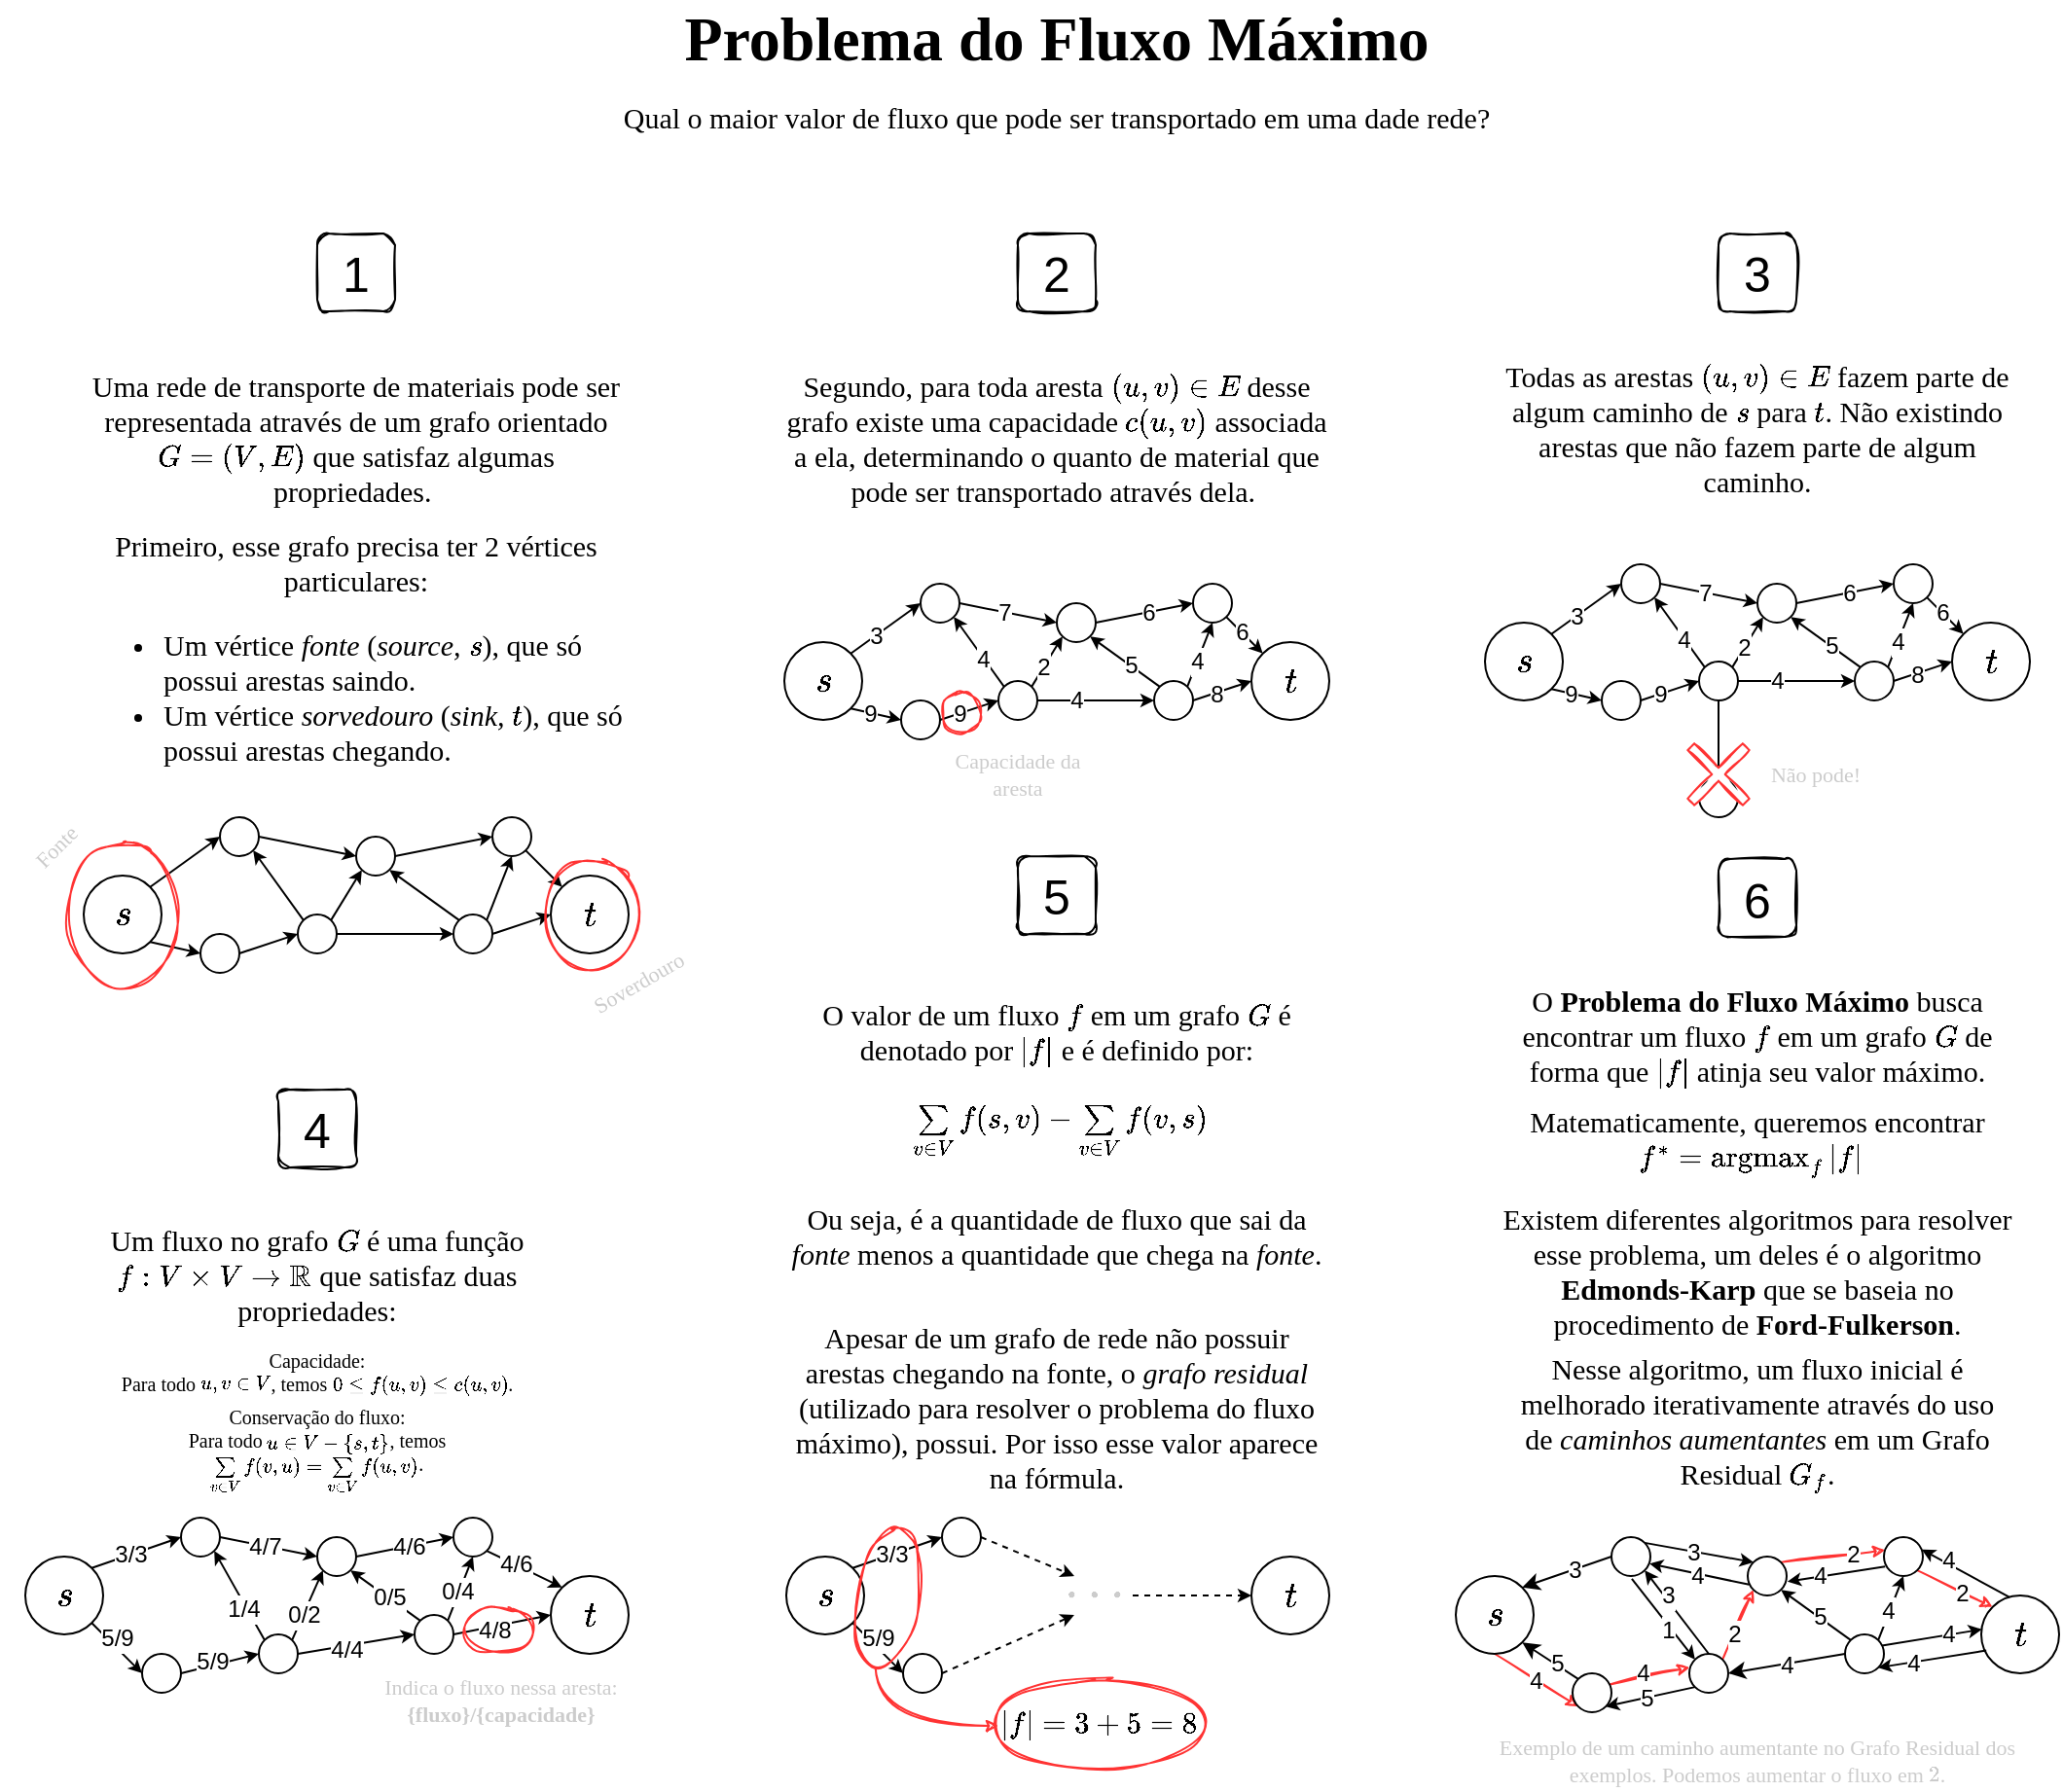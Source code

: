 <mxfile>
    <diagram id="4JdWSqs2mJfbd6jHVE0C" name="Page-1">
        <mxGraphModel dx="2911" dy="1824" grid="1" gridSize="10" guides="1" tooltips="1" connect="1" arrows="1" fold="1" page="0" pageScale="1" pageWidth="827" pageHeight="1169" math="1" shadow="0">
            <root>
                <mxCell id="0"/>
                <mxCell id="1" parent="0"/>
                <mxCell id="3" value="Problema do Fluxo Máximo" style="text;html=1;align=center;verticalAlign=middle;whiteSpace=wrap;rounded=0;fontFamily=Josefin Sans;fontSource=https%3A%2F%2Ffonts.googleapis.com%2Fcss%3Ffamily%3DJosefin%2BSans;fontSize=32;fontStyle=1;sketch=1;" parent="1" vertex="1">
                    <mxGeometry x="80" y="-360" width="440" height="40" as="geometry"/>
                </mxCell>
                <mxCell id="4" value="Qual o maior valor de fluxo que pode ser transportado em uma dade rede?" style="text;html=1;strokeColor=none;fillColor=none;align=center;verticalAlign=middle;whiteSpace=wrap;rounded=0;sketch=1;fontFamily=Josefin Sans;fontSource=https%3A%2F%2Ffonts.googleapis.com%2Fcss%3Ffamily%3DJosefin%2BSans;fontSize=15;" vertex="1" parent="1">
                    <mxGeometry y="-320" width="600" height="40" as="geometry"/>
                </mxCell>
                <mxCell id="41" value="1" style="whiteSpace=wrap;html=1;aspect=fixed;sketch=1;fontFamily=Helvetica;fontSize=25;rounded=1;" vertex="1" parent="1">
                    <mxGeometry x="-80" y="-240" width="40" height="40" as="geometry"/>
                </mxCell>
                <mxCell id="43" value="Uma rede de transporte de materiais pode ser representada através de um grafo orientado \(G = (V, E)\) que satisfaz algumas propriedades.&amp;nbsp;" style="text;html=1;strokeColor=none;fillColor=none;align=center;verticalAlign=middle;whiteSpace=wrap;rounded=0;sketch=1;fontFamily=Josefin Sans;fontSource=https%3A%2F%2Ffonts.googleapis.com%2Fcss%3Ffamily%3DJosefin%2BSans;fontSize=15;" vertex="1" parent="1">
                    <mxGeometry x="-200" y="-180" width="280" height="90" as="geometry"/>
                </mxCell>
                <mxCell id="50" value="Primeiro, esse grafo precisa ter 2 vértices particulares:&lt;br&gt;&lt;ul&gt;&lt;li style=&quot;text-align: left&quot;&gt;Um vértice &lt;i&gt;fonte&lt;/i&gt;&amp;nbsp;(&lt;i&gt;source, \(s\)&lt;/i&gt;), que só possui arestas saindo.&lt;/li&gt;&lt;li style=&quot;text-align: left&quot;&gt;Um vértice &lt;i&gt;sorvedouro&lt;/i&gt;&amp;nbsp;(&lt;i&gt;sink, \(t\)&lt;/i&gt;), que só possui arestas chegando.&lt;/li&gt;&lt;/ul&gt;" style="text;html=1;strokeColor=none;fillColor=none;align=center;verticalAlign=middle;whiteSpace=wrap;rounded=0;sketch=1;fontFamily=Josefin Sans;fontSource=https%3A%2F%2Ffonts.googleapis.com%2Fcss%3Ffamily%3DJosefin%2BSans;fontSize=15;" vertex="1" parent="1">
                    <mxGeometry x="-200" y="-80" width="280" height="120" as="geometry"/>
                </mxCell>
                <mxCell id="60" style="edgeStyle=none;html=1;exitX=1;exitY=0;exitDx=0;exitDy=0;entryX=0;entryY=0.5;entryDx=0;entryDy=0;fontFamily=Helvetica;fontSize=16;endArrow=classic;endFill=1;endSize=4;strokeWidth=1;" edge="1" parent="1" source="51" target="53">
                    <mxGeometry relative="1" as="geometry"/>
                </mxCell>
                <mxCell id="61" style="edgeStyle=none;html=1;exitX=1;exitY=1;exitDx=0;exitDy=0;entryX=0;entryY=0.5;entryDx=0;entryDy=0;fontFamily=Helvetica;fontSize=16;endArrow=classic;endFill=1;endSize=4;strokeWidth=1;" edge="1" parent="1" source="51" target="56">
                    <mxGeometry relative="1" as="geometry"/>
                </mxCell>
                <mxCell id="51" value="\(s\)" style="ellipse;whiteSpace=wrap;html=1;aspect=fixed;fontSize=16;fontFamily=Helvetica;" vertex="1" parent="1">
                    <mxGeometry x="-200" y="90" width="40" height="40" as="geometry"/>
                </mxCell>
                <mxCell id="52" value="\(t\)" style="ellipse;whiteSpace=wrap;html=1;aspect=fixed;fontSize=16;fontFamily=Helvetica;" vertex="1" parent="1">
                    <mxGeometry x="40" y="90" width="40" height="40" as="geometry"/>
                </mxCell>
                <mxCell id="73" style="edgeStyle=none;html=1;exitX=1;exitY=0.5;exitDx=0;exitDy=0;entryX=0;entryY=0.5;entryDx=0;entryDy=0;fontFamily=Helvetica;fontSize=16;endArrow=classic;endFill=1;endSize=4;strokeWidth=1;" edge="1" parent="1" source="53" target="55">
                    <mxGeometry relative="1" as="geometry"/>
                </mxCell>
                <mxCell id="53" value="" style="ellipse;whiteSpace=wrap;html=1;aspect=fixed;fontSize=16;fontFamily=Helvetica;" vertex="1" parent="1">
                    <mxGeometry x="-130" y="60" width="20" height="20" as="geometry"/>
                </mxCell>
                <mxCell id="64" style="edgeStyle=none;html=1;exitX=0;exitY=1;exitDx=0;exitDy=0;entryX=1;entryY=1;entryDx=0;entryDy=0;fontFamily=Helvetica;fontSize=16;endArrow=classic;endFill=1;endSize=4;strokeWidth=1;" edge="1" parent="1" source="54" target="53">
                    <mxGeometry relative="1" as="geometry"/>
                </mxCell>
                <mxCell id="65" style="edgeStyle=none;html=1;exitX=0;exitY=0;exitDx=0;exitDy=0;entryX=0;entryY=1;entryDx=0;entryDy=0;fontFamily=Helvetica;fontSize=16;endArrow=classic;endFill=1;endSize=4;strokeWidth=1;" edge="1" parent="1" source="54" target="55">
                    <mxGeometry relative="1" as="geometry"/>
                </mxCell>
                <mxCell id="67" style="edgeStyle=none;html=1;exitX=0.5;exitY=0;exitDx=0;exitDy=0;entryX=0;entryY=0.5;entryDx=0;entryDy=0;fontFamily=Helvetica;fontSize=16;endArrow=classic;endFill=1;endSize=4;strokeWidth=1;" edge="1" parent="1" source="54" target="57">
                    <mxGeometry relative="1" as="geometry"/>
                </mxCell>
                <mxCell id="54" value="" style="ellipse;whiteSpace=wrap;html=1;aspect=fixed;fontSize=16;fontFamily=Helvetica;direction=south;" vertex="1" parent="1">
                    <mxGeometry x="-90" y="110" width="20" height="20" as="geometry"/>
                </mxCell>
                <mxCell id="69" style="edgeStyle=none;html=1;exitX=1;exitY=0.5;exitDx=0;exitDy=0;entryX=0;entryY=0.5;entryDx=0;entryDy=0;fontFamily=Helvetica;fontSize=16;endArrow=classic;endFill=1;endSize=4;strokeWidth=1;" edge="1" parent="1" source="55" target="59">
                    <mxGeometry relative="1" as="geometry"/>
                </mxCell>
                <mxCell id="55" value="" style="ellipse;whiteSpace=wrap;html=1;aspect=fixed;fontSize=16;fontFamily=Helvetica;" vertex="1" parent="1">
                    <mxGeometry x="-60" y="70" width="20" height="20" as="geometry"/>
                </mxCell>
                <mxCell id="62" style="edgeStyle=none;html=1;exitX=1;exitY=0.5;exitDx=0;exitDy=0;entryX=0.5;entryY=1;entryDx=0;entryDy=0;fontFamily=Helvetica;fontSize=16;endArrow=classic;endFill=1;endSize=4;strokeWidth=1;" edge="1" parent="1" source="56" target="54">
                    <mxGeometry relative="1" as="geometry"/>
                </mxCell>
                <mxCell id="56" value="" style="ellipse;whiteSpace=wrap;html=1;aspect=fixed;fontSize=16;fontFamily=Helvetica;" vertex="1" parent="1">
                    <mxGeometry x="-140" y="120" width="20" height="20" as="geometry"/>
                </mxCell>
                <mxCell id="68" style="edgeStyle=none;html=1;exitX=0;exitY=0;exitDx=0;exitDy=0;entryX=1;entryY=1;entryDx=0;entryDy=0;fontFamily=Helvetica;fontSize=16;endArrow=classic;endFill=1;endSize=4;strokeWidth=1;" edge="1" parent="1" source="57" target="55">
                    <mxGeometry relative="1" as="geometry"/>
                </mxCell>
                <mxCell id="70" style="edgeStyle=none;html=1;exitX=1;exitY=0.5;exitDx=0;exitDy=0;entryX=0;entryY=0.5;entryDx=0;entryDy=0;fontFamily=Helvetica;fontSize=16;endArrow=classic;endFill=1;endSize=4;strokeWidth=1;" edge="1" parent="1" source="57" target="52">
                    <mxGeometry relative="1" as="geometry"/>
                </mxCell>
                <mxCell id="72" style="edgeStyle=none;html=1;exitX=1;exitY=0;exitDx=0;exitDy=0;entryX=0.5;entryY=1;entryDx=0;entryDy=0;fontFamily=Helvetica;fontSize=16;endArrow=classic;endFill=1;endSize=4;strokeWidth=1;" edge="1" parent="1" source="57" target="59">
                    <mxGeometry relative="1" as="geometry"/>
                </mxCell>
                <mxCell id="57" value="" style="ellipse;whiteSpace=wrap;html=1;aspect=fixed;fontSize=16;fontFamily=Helvetica;" vertex="1" parent="1">
                    <mxGeometry x="-10" y="110" width="20" height="20" as="geometry"/>
                </mxCell>
                <mxCell id="71" style="edgeStyle=none;html=1;exitX=1;exitY=1;exitDx=0;exitDy=0;entryX=0;entryY=0;entryDx=0;entryDy=0;fontFamily=Helvetica;fontSize=16;endArrow=classic;endFill=1;endSize=4;strokeWidth=1;" edge="1" parent="1" source="59" target="52">
                    <mxGeometry relative="1" as="geometry"/>
                </mxCell>
                <mxCell id="59" value="" style="ellipse;whiteSpace=wrap;html=1;aspect=fixed;fontSize=16;fontFamily=Helvetica;" vertex="1" parent="1">
                    <mxGeometry x="10" y="60" width="20" height="20" as="geometry"/>
                </mxCell>
                <mxCell id="74" value="2" style="whiteSpace=wrap;html=1;aspect=fixed;sketch=1;fontFamily=Helvetica;fontSize=25;rounded=1;" vertex="1" parent="1">
                    <mxGeometry x="280" y="-240" width="40" height="40" as="geometry"/>
                </mxCell>
                <mxCell id="75" value="Segundo, para toda aresta \((u,v) \in E\) desse grafo existe uma capacidade \(c(u, v)\) associada a ela, determinando o quanto de material que pode ser transportado através dela.&amp;nbsp;" style="text;html=1;strokeColor=none;fillColor=none;align=center;verticalAlign=middle;whiteSpace=wrap;rounded=0;sketch=1;fontFamily=Josefin Sans;fontSource=https%3A%2F%2Ffonts.googleapis.com%2Fcss%3Ffamily%3DJosefin%2BSans;fontSize=15;" vertex="1" parent="1">
                    <mxGeometry x="160" y="-180" width="280" height="90" as="geometry"/>
                </mxCell>
                <mxCell id="77" style="edgeStyle=none;html=1;exitX=1;exitY=0;exitDx=0;exitDy=0;entryX=0;entryY=0.5;entryDx=0;entryDy=0;fontFamily=Helvetica;fontSize=16;endArrow=classic;endFill=1;endSize=4;strokeWidth=1;" edge="1" parent="1" source="79" target="82">
                    <mxGeometry relative="1" as="geometry"/>
                </mxCell>
                <mxCell id="97" value="3" style="edgeLabel;html=1;align=center;verticalAlign=middle;resizable=0;points=[];fontSize=12;fontFamily=Helvetica;" vertex="1" connectable="0" parent="77">
                    <mxGeometry x="-0.444" y="-1" relative="1" as="geometry">
                        <mxPoint x="2" y="-3" as="offset"/>
                    </mxGeometry>
                </mxCell>
                <mxCell id="78" style="edgeStyle=none;html=1;exitX=1;exitY=1;exitDx=0;exitDy=0;entryX=0;entryY=0.5;entryDx=0;entryDy=0;fontFamily=Helvetica;fontSize=16;endArrow=classic;endFill=1;endSize=4;strokeWidth=1;" edge="1" parent="1" source="79" target="90">
                    <mxGeometry relative="1" as="geometry"/>
                </mxCell>
                <mxCell id="98" value="9" style="edgeLabel;html=1;align=center;verticalAlign=middle;resizable=0;points=[];fontSize=12;fontFamily=Helvetica;" vertex="1" connectable="0" parent="78">
                    <mxGeometry x="-0.601" relative="1" as="geometry">
                        <mxPoint x="4" y="1" as="offset"/>
                    </mxGeometry>
                </mxCell>
                <mxCell id="79" value="\(s\)" style="ellipse;whiteSpace=wrap;html=1;aspect=fixed;fontSize=16;fontFamily=Helvetica;" vertex="1" parent="1">
                    <mxGeometry x="160" y="-30" width="40" height="40" as="geometry"/>
                </mxCell>
                <mxCell id="80" value="\(t\)" style="ellipse;whiteSpace=wrap;html=1;aspect=fixed;fontSize=16;fontFamily=Helvetica;" vertex="1" parent="1">
                    <mxGeometry x="400" y="-30" width="40" height="40" as="geometry"/>
                </mxCell>
                <mxCell id="81" style="edgeStyle=none;html=1;exitX=1;exitY=0.5;exitDx=0;exitDy=0;entryX=0;entryY=0.5;entryDx=0;entryDy=0;fontFamily=Helvetica;fontSize=16;endArrow=classic;endFill=1;endSize=4;strokeWidth=1;" edge="1" parent="1" source="82" target="88">
                    <mxGeometry relative="1" as="geometry"/>
                </mxCell>
                <mxCell id="105" value="7" style="edgeLabel;html=1;align=center;verticalAlign=middle;resizable=0;points=[];fontSize=12;fontFamily=Helvetica;" vertex="1" connectable="0" parent="81">
                    <mxGeometry x="-0.369" y="-1" relative="1" as="geometry">
                        <mxPoint x="7" y="1" as="offset"/>
                    </mxGeometry>
                </mxCell>
                <mxCell id="82" value="" style="ellipse;whiteSpace=wrap;html=1;aspect=fixed;fontSize=16;fontFamily=Helvetica;" vertex="1" parent="1">
                    <mxGeometry x="230" y="-60" width="20" height="20" as="geometry"/>
                </mxCell>
                <mxCell id="83" style="edgeStyle=none;html=1;exitX=0;exitY=1;exitDx=0;exitDy=0;entryX=1;entryY=1;entryDx=0;entryDy=0;fontFamily=Helvetica;fontSize=16;endArrow=classic;endFill=1;endSize=4;strokeWidth=1;" edge="1" parent="1" source="86" target="82">
                    <mxGeometry relative="1" as="geometry"/>
                </mxCell>
                <mxCell id="102" value="4" style="edgeLabel;html=1;align=center;verticalAlign=middle;resizable=0;points=[];fontSize=12;fontFamily=Helvetica;" vertex="1" connectable="0" parent="83">
                    <mxGeometry x="-0.538" relative="1" as="geometry">
                        <mxPoint x="-5" y="-6" as="offset"/>
                    </mxGeometry>
                </mxCell>
                <mxCell id="84" style="edgeStyle=none;html=1;exitX=0;exitY=0;exitDx=0;exitDy=0;entryX=0;entryY=1;entryDx=0;entryDy=0;fontFamily=Helvetica;fontSize=16;endArrow=classic;endFill=1;endSize=4;strokeWidth=1;" edge="1" parent="1" source="86" target="88">
                    <mxGeometry relative="1" as="geometry"/>
                </mxCell>
                <mxCell id="104" value="2" style="edgeLabel;html=1;align=center;verticalAlign=middle;resizable=0;points=[];fontSize=12;fontFamily=Helvetica;" vertex="1" connectable="0" parent="84">
                    <mxGeometry x="-0.386" y="1" relative="1" as="geometry">
                        <mxPoint x="2" y="-2" as="offset"/>
                    </mxGeometry>
                </mxCell>
                <mxCell id="85" style="edgeStyle=none;html=1;exitX=0.5;exitY=0;exitDx=0;exitDy=0;entryX=0;entryY=0.5;entryDx=0;entryDy=0;fontFamily=Helvetica;fontSize=16;endArrow=classic;endFill=1;endSize=4;strokeWidth=1;" edge="1" parent="1" source="86" target="94">
                    <mxGeometry relative="1" as="geometry"/>
                </mxCell>
                <mxCell id="103" value="4" style="edgeLabel;html=1;align=center;verticalAlign=middle;resizable=0;points=[];fontSize=12;fontFamily=Helvetica;" vertex="1" connectable="0" parent="85">
                    <mxGeometry x="-0.595" relative="1" as="geometry">
                        <mxPoint x="8" as="offset"/>
                    </mxGeometry>
                </mxCell>
                <mxCell id="86" value="" style="ellipse;whiteSpace=wrap;html=1;aspect=fixed;fontSize=16;fontFamily=Helvetica;direction=south;" vertex="1" parent="1">
                    <mxGeometry x="270" y="-10" width="20" height="20" as="geometry"/>
                </mxCell>
                <mxCell id="87" style="edgeStyle=none;html=1;exitX=1;exitY=0.5;exitDx=0;exitDy=0;entryX=0;entryY=0.5;entryDx=0;entryDy=0;fontFamily=Helvetica;fontSize=16;endArrow=classic;endFill=1;endSize=4;strokeWidth=1;" edge="1" parent="1" source="88" target="96">
                    <mxGeometry relative="1" as="geometry"/>
                </mxCell>
                <mxCell id="108" value="6" style="edgeLabel;html=1;align=center;verticalAlign=middle;resizable=0;points=[];fontSize=12;fontFamily=Helvetica;" vertex="1" connectable="0" parent="87">
                    <mxGeometry x="0.323" y="-1" relative="1" as="geometry">
                        <mxPoint x="-6" as="offset"/>
                    </mxGeometry>
                </mxCell>
                <mxCell id="88" value="" style="ellipse;whiteSpace=wrap;html=1;aspect=fixed;fontSize=16;fontFamily=Helvetica;" vertex="1" parent="1">
                    <mxGeometry x="300" y="-50" width="20" height="20" as="geometry"/>
                </mxCell>
                <mxCell id="89" style="edgeStyle=none;html=1;exitX=1;exitY=0.5;exitDx=0;exitDy=0;entryX=0.5;entryY=1;entryDx=0;entryDy=0;fontFamily=Helvetica;fontSize=16;endArrow=classic;endFill=1;endSize=4;strokeWidth=1;" edge="1" parent="1" source="90" target="86">
                    <mxGeometry relative="1" as="geometry"/>
                </mxCell>
                <mxCell id="101" value="9" style="edgeLabel;html=1;align=center;verticalAlign=middle;resizable=0;points=[];fontSize=12;fontFamily=Helvetica;" vertex="1" connectable="0" parent="89">
                    <mxGeometry x="-0.391" y="1" relative="1" as="geometry">
                        <mxPoint x="1" y="1" as="offset"/>
                    </mxGeometry>
                </mxCell>
                <mxCell id="90" value="" style="ellipse;whiteSpace=wrap;html=1;aspect=fixed;fontSize=16;fontFamily=Helvetica;" vertex="1" parent="1">
                    <mxGeometry x="220" width="20" height="20" as="geometry"/>
                </mxCell>
                <mxCell id="91" style="edgeStyle=none;html=1;exitX=0;exitY=0;exitDx=0;exitDy=0;entryX=1;entryY=1;entryDx=0;entryDy=0;fontFamily=Helvetica;fontSize=16;endArrow=classic;endFill=1;endSize=4;strokeWidth=1;" edge="1" parent="1" source="94" target="88">
                    <mxGeometry relative="1" as="geometry"/>
                </mxCell>
                <mxCell id="106" value="5" style="edgeLabel;html=1;align=center;verticalAlign=middle;resizable=0;points=[];fontSize=12;fontFamily=Helvetica;" vertex="1" connectable="0" parent="91">
                    <mxGeometry x="-0.357" y="1" relative="1" as="geometry">
                        <mxPoint x="-3" y="-4" as="offset"/>
                    </mxGeometry>
                </mxCell>
                <mxCell id="92" style="edgeStyle=none;html=1;exitX=1;exitY=0.5;exitDx=0;exitDy=0;entryX=0;entryY=0.5;entryDx=0;entryDy=0;fontFamily=Helvetica;fontSize=16;endArrow=classic;endFill=1;endSize=4;strokeWidth=1;" edge="1" parent="1" source="94" target="80">
                    <mxGeometry relative="1" as="geometry"/>
                </mxCell>
                <mxCell id="100" value="8" style="edgeLabel;html=1;align=center;verticalAlign=middle;resizable=0;points=[];fontSize=12;fontFamily=Helvetica;" vertex="1" connectable="0" parent="92">
                    <mxGeometry x="-0.275" relative="1" as="geometry">
                        <mxPoint x="1" as="offset"/>
                    </mxGeometry>
                </mxCell>
                <mxCell id="93" style="edgeStyle=none;html=1;exitX=1;exitY=0;exitDx=0;exitDy=0;entryX=0.5;entryY=1;entryDx=0;entryDy=0;fontFamily=Helvetica;fontSize=16;endArrow=classic;endFill=1;endSize=4;strokeWidth=1;" edge="1" parent="1" source="94" target="96">
                    <mxGeometry relative="1" as="geometry"/>
                </mxCell>
                <mxCell id="109" value="4" style="edgeLabel;html=1;align=center;verticalAlign=middle;resizable=0;points=[];fontSize=12;fontFamily=Helvetica;" vertex="1" connectable="0" parent="93">
                    <mxGeometry x="-0.265" relative="1" as="geometry">
                        <mxPoint y="-1" as="offset"/>
                    </mxGeometry>
                </mxCell>
                <mxCell id="94" value="" style="ellipse;whiteSpace=wrap;html=1;aspect=fixed;fontSize=16;fontFamily=Helvetica;" vertex="1" parent="1">
                    <mxGeometry x="350" y="-10" width="20" height="20" as="geometry"/>
                </mxCell>
                <mxCell id="95" style="edgeStyle=none;html=1;exitX=1;exitY=1;exitDx=0;exitDy=0;entryX=0;entryY=0;entryDx=0;entryDy=0;fontFamily=Helvetica;fontSize=16;endArrow=classic;endFill=1;endSize=4;strokeWidth=1;" edge="1" parent="1" source="96" target="80">
                    <mxGeometry relative="1" as="geometry"/>
                </mxCell>
                <mxCell id="99" value="6" style="edgeLabel;html=1;align=center;verticalAlign=middle;resizable=0;points=[];fontSize=12;fontFamily=Helvetica;" vertex="1" connectable="0" parent="95">
                    <mxGeometry x="-0.542" relative="1" as="geometry">
                        <mxPoint x="3" y="3" as="offset"/>
                    </mxGeometry>
                </mxCell>
                <mxCell id="96" value="" style="ellipse;whiteSpace=wrap;html=1;aspect=fixed;fontSize=16;fontFamily=Helvetica;" vertex="1" parent="1">
                    <mxGeometry x="370" y="-60" width="20" height="20" as="geometry"/>
                </mxCell>
                <mxCell id="110" value="3" style="whiteSpace=wrap;html=1;aspect=fixed;sketch=1;fontFamily=Helvetica;fontSize=25;rounded=1;" vertex="1" parent="1">
                    <mxGeometry x="640" y="-240" width="40" height="40" as="geometry"/>
                </mxCell>
                <mxCell id="111" value="Todas as arestas \((u,v) \in E\) fazem parte de algum caminho de \(s\) para \(t\). Não existindo arestas que não fazem parte de algum caminho." style="text;html=1;strokeColor=none;fillColor=none;align=center;verticalAlign=middle;whiteSpace=wrap;rounded=0;sketch=1;fontFamily=Josefin Sans;fontSource=https%3A%2F%2Ffonts.googleapis.com%2Fcss%3Ffamily%3DJosefin%2BSans;fontSize=15;" vertex="1" parent="1">
                    <mxGeometry x="520" y="-180" width="280" height="80" as="geometry"/>
                </mxCell>
                <mxCell id="112" style="edgeStyle=none;html=1;exitX=1;exitY=0;exitDx=0;exitDy=0;entryX=0;entryY=0.5;entryDx=0;entryDy=0;fontFamily=Helvetica;fontSize=16;endArrow=classic;endFill=1;endSize=4;strokeWidth=1;" edge="1" parent="1" source="116" target="120">
                    <mxGeometry relative="1" as="geometry"/>
                </mxCell>
                <mxCell id="113" value="3" style="edgeLabel;html=1;align=center;verticalAlign=middle;resizable=0;points=[];fontSize=12;fontFamily=Helvetica;" vertex="1" connectable="0" parent="112">
                    <mxGeometry x="-0.444" y="-1" relative="1" as="geometry">
                        <mxPoint x="2" y="-3" as="offset"/>
                    </mxGeometry>
                </mxCell>
                <mxCell id="114" style="edgeStyle=none;html=1;exitX=1;exitY=1;exitDx=0;exitDy=0;entryX=0;entryY=0.5;entryDx=0;entryDy=0;fontFamily=Helvetica;fontSize=16;endArrow=classic;endFill=1;endSize=4;strokeWidth=1;" edge="1" parent="1" source="116" target="133">
                    <mxGeometry relative="1" as="geometry"/>
                </mxCell>
                <mxCell id="115" value="9" style="edgeLabel;html=1;align=center;verticalAlign=middle;resizable=0;points=[];fontSize=12;fontFamily=Helvetica;" vertex="1" connectable="0" parent="114">
                    <mxGeometry x="-0.601" relative="1" as="geometry">
                        <mxPoint x="4" y="1" as="offset"/>
                    </mxGeometry>
                </mxCell>
                <mxCell id="116" value="\(s\)" style="ellipse;whiteSpace=wrap;html=1;aspect=fixed;fontSize=16;fontFamily=Helvetica;" vertex="1" parent="1">
                    <mxGeometry x="520" y="-40" width="40" height="40" as="geometry"/>
                </mxCell>
                <mxCell id="117" value="\(t\)" style="ellipse;whiteSpace=wrap;html=1;aspect=fixed;fontSize=16;fontFamily=Helvetica;" vertex="1" parent="1">
                    <mxGeometry x="760" y="-40" width="40" height="40" as="geometry"/>
                </mxCell>
                <mxCell id="118" style="edgeStyle=none;html=1;exitX=1;exitY=0.5;exitDx=0;exitDy=0;entryX=0;entryY=0.5;entryDx=0;entryDy=0;fontFamily=Helvetica;fontSize=16;endArrow=classic;endFill=1;endSize=4;strokeWidth=1;" edge="1" parent="1" source="120" target="130">
                    <mxGeometry relative="1" as="geometry"/>
                </mxCell>
                <mxCell id="119" value="7" style="edgeLabel;html=1;align=center;verticalAlign=middle;resizable=0;points=[];fontSize=12;fontFamily=Helvetica;" vertex="1" connectable="0" parent="118">
                    <mxGeometry x="-0.369" y="-1" relative="1" as="geometry">
                        <mxPoint x="7" y="1" as="offset"/>
                    </mxGeometry>
                </mxCell>
                <mxCell id="120" value="" style="ellipse;whiteSpace=wrap;html=1;aspect=fixed;fontSize=16;fontFamily=Helvetica;" vertex="1" parent="1">
                    <mxGeometry x="590" y="-70" width="20" height="20" as="geometry"/>
                </mxCell>
                <mxCell id="121" style="edgeStyle=none;html=1;exitX=0;exitY=1;exitDx=0;exitDy=0;entryX=1;entryY=1;entryDx=0;entryDy=0;fontFamily=Helvetica;fontSize=16;endArrow=classic;endFill=1;endSize=4;strokeWidth=1;" edge="1" parent="1" source="127" target="120">
                    <mxGeometry relative="1" as="geometry"/>
                </mxCell>
                <mxCell id="122" value="4" style="edgeLabel;html=1;align=center;verticalAlign=middle;resizable=0;points=[];fontSize=12;fontFamily=Helvetica;" vertex="1" connectable="0" parent="121">
                    <mxGeometry x="-0.538" relative="1" as="geometry">
                        <mxPoint x="-5" y="-6" as="offset"/>
                    </mxGeometry>
                </mxCell>
                <mxCell id="123" style="edgeStyle=none;html=1;exitX=0;exitY=0;exitDx=0;exitDy=0;entryX=0;entryY=1;entryDx=0;entryDy=0;fontFamily=Helvetica;fontSize=16;endArrow=classic;endFill=1;endSize=4;strokeWidth=1;" edge="1" parent="1" source="127" target="130">
                    <mxGeometry relative="1" as="geometry"/>
                </mxCell>
                <mxCell id="124" value="2" style="edgeLabel;html=1;align=center;verticalAlign=middle;resizable=0;points=[];fontSize=12;fontFamily=Helvetica;" vertex="1" connectable="0" parent="123">
                    <mxGeometry x="-0.386" y="1" relative="1" as="geometry">
                        <mxPoint x="2" y="-2" as="offset"/>
                    </mxGeometry>
                </mxCell>
                <mxCell id="125" style="edgeStyle=none;html=1;exitX=0.5;exitY=0;exitDx=0;exitDy=0;entryX=0;entryY=0.5;entryDx=0;entryDy=0;fontFamily=Helvetica;fontSize=16;endArrow=classic;endFill=1;endSize=4;strokeWidth=1;" edge="1" parent="1" source="127" target="140">
                    <mxGeometry relative="1" as="geometry"/>
                </mxCell>
                <mxCell id="126" value="4" style="edgeLabel;html=1;align=center;verticalAlign=middle;resizable=0;points=[];fontSize=12;fontFamily=Helvetica;" vertex="1" connectable="0" parent="125">
                    <mxGeometry x="-0.595" relative="1" as="geometry">
                        <mxPoint x="8" as="offset"/>
                    </mxGeometry>
                </mxCell>
                <mxCell id="146" style="edgeStyle=none;html=1;exitX=1;exitY=0.5;exitDx=0;exitDy=0;entryX=0.5;entryY=0;entryDx=0;entryDy=0;fontFamily=Helvetica;fontSize=12;endArrow=classic;endFill=1;endSize=4;strokeWidth=1;" edge="1" parent="1" source="127" target="145">
                    <mxGeometry relative="1" as="geometry"/>
                </mxCell>
                <mxCell id="127" value="" style="ellipse;whiteSpace=wrap;html=1;aspect=fixed;fontSize=16;fontFamily=Helvetica;direction=south;" vertex="1" parent="1">
                    <mxGeometry x="630" y="-20" width="20" height="20" as="geometry"/>
                </mxCell>
                <mxCell id="128" style="edgeStyle=none;html=1;exitX=1;exitY=0.5;exitDx=0;exitDy=0;entryX=0;entryY=0.5;entryDx=0;entryDy=0;fontFamily=Helvetica;fontSize=16;endArrow=classic;endFill=1;endSize=4;strokeWidth=1;" edge="1" parent="1" source="130" target="143">
                    <mxGeometry relative="1" as="geometry"/>
                </mxCell>
                <mxCell id="129" value="6" style="edgeLabel;html=1;align=center;verticalAlign=middle;resizable=0;points=[];fontSize=12;fontFamily=Helvetica;" vertex="1" connectable="0" parent="128">
                    <mxGeometry x="0.323" y="-1" relative="1" as="geometry">
                        <mxPoint x="-6" as="offset"/>
                    </mxGeometry>
                </mxCell>
                <mxCell id="130" value="" style="ellipse;whiteSpace=wrap;html=1;aspect=fixed;fontSize=16;fontFamily=Helvetica;" vertex="1" parent="1">
                    <mxGeometry x="660" y="-60" width="20" height="20" as="geometry"/>
                </mxCell>
                <mxCell id="131" style="edgeStyle=none;html=1;exitX=1;exitY=0.5;exitDx=0;exitDy=0;entryX=0.5;entryY=1;entryDx=0;entryDy=0;fontFamily=Helvetica;fontSize=16;endArrow=classic;endFill=1;endSize=4;strokeWidth=1;" edge="1" parent="1" source="133" target="127">
                    <mxGeometry relative="1" as="geometry"/>
                </mxCell>
                <mxCell id="132" value="9" style="edgeLabel;html=1;align=center;verticalAlign=middle;resizable=0;points=[];fontSize=12;fontFamily=Helvetica;" vertex="1" connectable="0" parent="131">
                    <mxGeometry x="-0.391" y="1" relative="1" as="geometry">
                        <mxPoint x="1" y="1" as="offset"/>
                    </mxGeometry>
                </mxCell>
                <mxCell id="133" value="" style="ellipse;whiteSpace=wrap;html=1;aspect=fixed;fontSize=16;fontFamily=Helvetica;" vertex="1" parent="1">
                    <mxGeometry x="580" y="-10" width="20" height="20" as="geometry"/>
                </mxCell>
                <mxCell id="134" style="edgeStyle=none;html=1;exitX=0;exitY=0;exitDx=0;exitDy=0;entryX=1;entryY=1;entryDx=0;entryDy=0;fontFamily=Helvetica;fontSize=16;endArrow=classic;endFill=1;endSize=4;strokeWidth=1;" edge="1" parent="1" source="140" target="130">
                    <mxGeometry relative="1" as="geometry"/>
                </mxCell>
                <mxCell id="135" value="5" style="edgeLabel;html=1;align=center;verticalAlign=middle;resizable=0;points=[];fontSize=12;fontFamily=Helvetica;" vertex="1" connectable="0" parent="134">
                    <mxGeometry x="-0.357" y="1" relative="1" as="geometry">
                        <mxPoint x="-3" y="-4" as="offset"/>
                    </mxGeometry>
                </mxCell>
                <mxCell id="136" style="edgeStyle=none;html=1;exitX=1;exitY=0.5;exitDx=0;exitDy=0;entryX=0;entryY=0.5;entryDx=0;entryDy=0;fontFamily=Helvetica;fontSize=16;endArrow=classic;endFill=1;endSize=4;strokeWidth=1;" edge="1" parent="1" source="140" target="117">
                    <mxGeometry relative="1" as="geometry"/>
                </mxCell>
                <mxCell id="137" value="8" style="edgeLabel;html=1;align=center;verticalAlign=middle;resizable=0;points=[];fontSize=12;fontFamily=Helvetica;" vertex="1" connectable="0" parent="136">
                    <mxGeometry x="-0.275" relative="1" as="geometry">
                        <mxPoint x="1" as="offset"/>
                    </mxGeometry>
                </mxCell>
                <mxCell id="138" style="edgeStyle=none;html=1;exitX=1;exitY=0;exitDx=0;exitDy=0;entryX=0.5;entryY=1;entryDx=0;entryDy=0;fontFamily=Helvetica;fontSize=16;endArrow=classic;endFill=1;endSize=4;strokeWidth=1;" edge="1" parent="1" source="140" target="143">
                    <mxGeometry relative="1" as="geometry"/>
                </mxCell>
                <mxCell id="139" value="4" style="edgeLabel;html=1;align=center;verticalAlign=middle;resizable=0;points=[];fontSize=12;fontFamily=Helvetica;" vertex="1" connectable="0" parent="138">
                    <mxGeometry x="-0.265" relative="1" as="geometry">
                        <mxPoint y="-1" as="offset"/>
                    </mxGeometry>
                </mxCell>
                <mxCell id="140" value="" style="ellipse;whiteSpace=wrap;html=1;aspect=fixed;fontSize=16;fontFamily=Helvetica;" vertex="1" parent="1">
                    <mxGeometry x="710" y="-20" width="20" height="20" as="geometry"/>
                </mxCell>
                <mxCell id="141" style="edgeStyle=none;html=1;exitX=1;exitY=1;exitDx=0;exitDy=0;entryX=0;entryY=0;entryDx=0;entryDy=0;fontFamily=Helvetica;fontSize=16;endArrow=classic;endFill=1;endSize=4;strokeWidth=1;" edge="1" parent="1" source="143" target="117">
                    <mxGeometry relative="1" as="geometry"/>
                </mxCell>
                <mxCell id="142" value="6" style="edgeLabel;html=1;align=center;verticalAlign=middle;resizable=0;points=[];fontSize=12;fontFamily=Helvetica;" vertex="1" connectable="0" parent="141">
                    <mxGeometry x="-0.542" relative="1" as="geometry">
                        <mxPoint x="3" y="3" as="offset"/>
                    </mxGeometry>
                </mxCell>
                <mxCell id="143" value="" style="ellipse;whiteSpace=wrap;html=1;aspect=fixed;fontSize=16;fontFamily=Helvetica;" vertex="1" parent="1">
                    <mxGeometry x="730" y="-70" width="20" height="20" as="geometry"/>
                </mxCell>
                <mxCell id="145" value="" style="ellipse;whiteSpace=wrap;html=1;aspect=fixed;fontSize=16;fontFamily=Helvetica;" vertex="1" parent="1">
                    <mxGeometry x="630" y="40" width="20" height="20" as="geometry"/>
                </mxCell>
                <mxCell id="147" value="" style="shape=cross;whiteSpace=wrap;html=1;rounded=1;sketch=1;fontFamily=Helvetica;fontSize=12;size=0.119;rotation=45;strokeColor=#FF3333;fillColor=default;" vertex="1" parent="1">
                    <mxGeometry x="620.0" y="18" width="40" height="40" as="geometry"/>
                </mxCell>
                <mxCell id="150" value="4" style="whiteSpace=wrap;html=1;aspect=fixed;sketch=1;fontFamily=Helvetica;fontSize=25;rounded=1;" vertex="1" parent="1">
                    <mxGeometry x="-100" y="200" width="40" height="40" as="geometry"/>
                </mxCell>
                <mxCell id="151" value="Um fluxo no grafo \(G\) é uma função \(f: V \times V \to \mathbb{R}\) que satisfaz duas propriedades:" style="text;html=1;strokeColor=none;fillColor=none;align=center;verticalAlign=middle;whiteSpace=wrap;rounded=0;sketch=1;fontFamily=Josefin Sans;fontSource=https%3A%2F%2Ffonts.googleapis.com%2Fcss%3Ffamily%3DJosefin%2BSans;fontSize=15;" vertex="1" parent="1">
                    <mxGeometry x="-220" y="260" width="280" height="70" as="geometry"/>
                </mxCell>
                <mxCell id="187" value="Não pode!" style="text;html=1;strokeColor=none;fillColor=none;align=center;verticalAlign=middle;whiteSpace=wrap;rounded=0;sketch=1;fontFamily=Josefin Sans;fontSource=https%3A%2F%2Ffonts.googleapis.com%2Fcss%3Ffamily%3DJosefin%2BSans;fontSize=11;fontColor=#CCCCCC;labelBorderColor=none;" vertex="1" parent="1">
                    <mxGeometry x="660" y="27" width="60" height="22" as="geometry"/>
                </mxCell>
                <mxCell id="188" value="&lt;span style=&quot;font-size: 10px;&quot;&gt;Capacidade: &lt;br style=&quot;font-size: 10px;&quot;&gt;Para todo \(u, v \in V\), temos \(0 \leq f(u,v) \leq c(u,v)\).&lt;/span&gt;" style="text;html=1;strokeColor=none;fillColor=none;align=center;verticalAlign=middle;whiteSpace=wrap;rounded=0;sketch=1;fontFamily=Josefin Sans;fontSource=https%3A%2F%2Ffonts.googleapis.com%2Fcss%3Ffamily%3DJosefin%2BSans;fontSize=10;" vertex="1" parent="1">
                    <mxGeometry x="-200" y="330" width="240" height="30" as="geometry"/>
                </mxCell>
                <mxCell id="189" value="&lt;span style=&quot;font-size: 10px;&quot;&gt;Conservação do fluxo: &lt;br style=&quot;font-size: 10px;&quot;&gt;Para todo \(u \in V - \{s, t\}\), temos \(\sum\limits_{v\in V} f(v, u) = \sum\limits_{v\in V} f(u, v)\).&lt;/span&gt;" style="text;html=1;strokeColor=none;fillColor=none;align=center;verticalAlign=middle;whiteSpace=wrap;rounded=0;sketch=1;fontFamily=Josefin Sans;fontSource=https%3A%2F%2Ffonts.googleapis.com%2Fcss%3Ffamily%3DJosefin%2BSans;fontSize=10;" vertex="1" parent="1">
                    <mxGeometry x="-200" y="360" width="240" height="50" as="geometry"/>
                </mxCell>
                <mxCell id="190" style="edgeStyle=none;html=1;exitX=1;exitY=0;exitDx=0;exitDy=0;entryX=0;entryY=0.5;entryDx=0;entryDy=0;fontFamily=Helvetica;fontSize=16;endArrow=classic;endFill=1;endSize=4;strokeWidth=1;" edge="1" parent="1" source="194" target="198">
                    <mxGeometry relative="1" as="geometry"/>
                </mxCell>
                <mxCell id="191" value="3/3" style="edgeLabel;html=1;align=center;verticalAlign=middle;resizable=0;points=[];fontSize=12;fontFamily=Helvetica;" vertex="1" connectable="0" parent="190">
                    <mxGeometry x="-0.444" y="-1" relative="1" as="geometry">
                        <mxPoint x="7" y="-4" as="offset"/>
                    </mxGeometry>
                </mxCell>
                <mxCell id="192" style="edgeStyle=none;html=1;exitX=1;exitY=1;exitDx=0;exitDy=0;entryX=0;entryY=0.5;entryDx=0;entryDy=0;fontFamily=Helvetica;fontSize=16;endArrow=classic;endFill=1;endSize=4;strokeWidth=1;" edge="1" parent="1" source="194" target="211">
                    <mxGeometry relative="1" as="geometry"/>
                </mxCell>
                <mxCell id="193" value="5/9" style="edgeLabel;html=1;align=center;verticalAlign=middle;resizable=0;points=[];fontSize=12;fontFamily=Helvetica;" vertex="1" connectable="0" parent="192">
                    <mxGeometry x="-0.601" relative="1" as="geometry">
                        <mxPoint x="7" y="2" as="offset"/>
                    </mxGeometry>
                </mxCell>
                <mxCell id="194" value="\(s\)" style="ellipse;whiteSpace=wrap;html=1;aspect=fixed;fontSize=16;fontFamily=Helvetica;" vertex="1" parent="1">
                    <mxGeometry x="-230" y="440" width="40" height="40" as="geometry"/>
                </mxCell>
                <mxCell id="195" value="\(t\)" style="ellipse;whiteSpace=wrap;html=1;aspect=fixed;fontSize=16;fontFamily=Helvetica;" vertex="1" parent="1">
                    <mxGeometry x="40" y="450" width="40" height="40" as="geometry"/>
                </mxCell>
                <mxCell id="196" style="edgeStyle=none;html=1;exitX=1;exitY=0.5;exitDx=0;exitDy=0;entryX=0;entryY=0.5;entryDx=0;entryDy=0;fontFamily=Helvetica;fontSize=16;endArrow=classic;endFill=1;endSize=4;strokeWidth=1;" edge="1" parent="1" source="198" target="208">
                    <mxGeometry relative="1" as="geometry"/>
                </mxCell>
                <mxCell id="197" value="4/7" style="edgeLabel;html=1;align=center;verticalAlign=middle;resizable=0;points=[];fontSize=12;fontFamily=Helvetica;" vertex="1" connectable="0" parent="196">
                    <mxGeometry x="-0.369" y="-1" relative="1" as="geometry">
                        <mxPoint x="7" y="1" as="offset"/>
                    </mxGeometry>
                </mxCell>
                <mxCell id="198" value="" style="ellipse;whiteSpace=wrap;html=1;aspect=fixed;fontSize=16;fontFamily=Helvetica;" vertex="1" parent="1">
                    <mxGeometry x="-150" y="420" width="20" height="20" as="geometry"/>
                </mxCell>
                <mxCell id="199" style="edgeStyle=none;html=1;exitX=0;exitY=1;exitDx=0;exitDy=0;entryX=1;entryY=1;entryDx=0;entryDy=0;fontFamily=Helvetica;fontSize=16;endArrow=classic;endFill=1;endSize=4;strokeWidth=1;" edge="1" parent="1" source="205" target="198">
                    <mxGeometry relative="1" as="geometry"/>
                </mxCell>
                <mxCell id="200" value="1/4" style="edgeLabel;html=1;align=center;verticalAlign=middle;resizable=0;points=[];fontSize=12;fontFamily=Helvetica;" vertex="1" connectable="0" parent="199">
                    <mxGeometry x="-0.538" relative="1" as="geometry">
                        <mxPoint x="-5" y="-6" as="offset"/>
                    </mxGeometry>
                </mxCell>
                <mxCell id="201" style="edgeStyle=none;html=1;exitX=0;exitY=0;exitDx=0;exitDy=0;entryX=0;entryY=1;entryDx=0;entryDy=0;fontFamily=Helvetica;fontSize=16;endArrow=classic;endFill=1;endSize=4;strokeWidth=1;" edge="1" parent="1" source="205" target="208">
                    <mxGeometry relative="1" as="geometry"/>
                </mxCell>
                <mxCell id="202" value="0/2" style="edgeLabel;html=1;align=center;verticalAlign=middle;resizable=0;points=[];fontSize=12;fontFamily=Helvetica;" vertex="1" connectable="0" parent="201">
                    <mxGeometry x="-0.386" y="1" relative="1" as="geometry">
                        <mxPoint x="2" y="-2" as="offset"/>
                    </mxGeometry>
                </mxCell>
                <mxCell id="203" style="edgeStyle=none;html=1;exitX=0.5;exitY=0;exitDx=0;exitDy=0;entryX=0;entryY=0.5;entryDx=0;entryDy=0;fontFamily=Helvetica;fontSize=16;endArrow=classic;endFill=1;endSize=4;strokeWidth=1;" edge="1" parent="1" source="205" target="218">
                    <mxGeometry relative="1" as="geometry"/>
                </mxCell>
                <mxCell id="204" value="4/4" style="edgeLabel;html=1;align=center;verticalAlign=middle;resizable=0;points=[];fontSize=12;fontFamily=Helvetica;" vertex="1" connectable="0" parent="203">
                    <mxGeometry x="-0.595" relative="1" as="geometry">
                        <mxPoint x="12" as="offset"/>
                    </mxGeometry>
                </mxCell>
                <mxCell id="205" value="" style="ellipse;whiteSpace=wrap;html=1;aspect=fixed;fontSize=16;fontFamily=Helvetica;direction=south;" vertex="1" parent="1">
                    <mxGeometry x="-110" y="480" width="20" height="20" as="geometry"/>
                </mxCell>
                <mxCell id="206" style="edgeStyle=none;html=1;exitX=1;exitY=0.5;exitDx=0;exitDy=0;entryX=0;entryY=0.5;entryDx=0;entryDy=0;fontFamily=Helvetica;fontSize=16;endArrow=classic;endFill=1;endSize=4;strokeWidth=1;" edge="1" parent="1" source="208" target="221">
                    <mxGeometry relative="1" as="geometry"/>
                </mxCell>
                <mxCell id="207" value="4/6" style="edgeLabel;html=1;align=center;verticalAlign=middle;resizable=0;points=[];fontSize=12;fontFamily=Helvetica;" vertex="1" connectable="0" parent="206">
                    <mxGeometry x="0.323" y="-1" relative="1" as="geometry">
                        <mxPoint x="-6" as="offset"/>
                    </mxGeometry>
                </mxCell>
                <mxCell id="208" value="" style="ellipse;whiteSpace=wrap;html=1;aspect=fixed;fontSize=16;fontFamily=Helvetica;" vertex="1" parent="1">
                    <mxGeometry x="-80" y="430" width="20" height="20" as="geometry"/>
                </mxCell>
                <mxCell id="209" style="edgeStyle=none;html=1;exitX=1;exitY=0.5;exitDx=0;exitDy=0;entryX=0.5;entryY=1;entryDx=0;entryDy=0;fontFamily=Helvetica;fontSize=16;endArrow=classic;endFill=1;endSize=4;strokeWidth=1;" edge="1" parent="1" source="211" target="205">
                    <mxGeometry relative="1" as="geometry"/>
                </mxCell>
                <mxCell id="210" value="5/9" style="edgeLabel;html=1;align=center;verticalAlign=middle;resizable=0;points=[];fontSize=12;fontFamily=Helvetica;" vertex="1" connectable="0" parent="209">
                    <mxGeometry x="-0.391" y="1" relative="1" as="geometry">
                        <mxPoint x="4" y="-2" as="offset"/>
                    </mxGeometry>
                </mxCell>
                <mxCell id="211" value="" style="ellipse;whiteSpace=wrap;html=1;aspect=fixed;fontSize=16;fontFamily=Helvetica;" vertex="1" parent="1">
                    <mxGeometry x="-170" y="490" width="20" height="20" as="geometry"/>
                </mxCell>
                <mxCell id="212" style="edgeStyle=none;html=1;exitX=0;exitY=0;exitDx=0;exitDy=0;entryX=1;entryY=1;entryDx=0;entryDy=0;fontFamily=Helvetica;fontSize=16;endArrow=classic;endFill=1;endSize=4;strokeWidth=1;" edge="1" parent="1" source="218" target="208">
                    <mxGeometry relative="1" as="geometry"/>
                </mxCell>
                <mxCell id="213" value="0/5" style="edgeLabel;html=1;align=center;verticalAlign=middle;resizable=0;points=[];fontSize=12;fontFamily=Helvetica;" vertex="1" connectable="0" parent="212">
                    <mxGeometry x="-0.357" y="1" relative="1" as="geometry">
                        <mxPoint x="-4" y="-5" as="offset"/>
                    </mxGeometry>
                </mxCell>
                <mxCell id="214" style="edgeStyle=none;html=1;exitX=1;exitY=0.5;exitDx=0;exitDy=0;entryX=0;entryY=0.5;entryDx=0;entryDy=0;fontFamily=Helvetica;fontSize=16;endArrow=classic;endFill=1;endSize=4;strokeWidth=1;" edge="1" parent="1" source="218" target="195">
                    <mxGeometry relative="1" as="geometry"/>
                </mxCell>
                <mxCell id="215" value="4/8" style="edgeLabel;html=1;align=center;verticalAlign=middle;resizable=0;points=[];fontSize=12;fontFamily=Helvetica;" vertex="1" connectable="0" parent="214">
                    <mxGeometry x="-0.275" relative="1" as="geometry">
                        <mxPoint x="3" y="1" as="offset"/>
                    </mxGeometry>
                </mxCell>
                <mxCell id="216" style="edgeStyle=none;html=1;exitX=1;exitY=0;exitDx=0;exitDy=0;entryX=0.5;entryY=1;entryDx=0;entryDy=0;fontFamily=Helvetica;fontSize=16;endArrow=classic;endFill=1;endSize=4;strokeWidth=1;" edge="1" parent="1" source="218" target="221">
                    <mxGeometry relative="1" as="geometry"/>
                </mxCell>
                <mxCell id="217" value="0/4" style="edgeLabel;html=1;align=center;verticalAlign=middle;resizable=0;points=[];fontSize=12;fontFamily=Helvetica;" vertex="1" connectable="0" parent="216">
                    <mxGeometry x="-0.265" relative="1" as="geometry">
                        <mxPoint y="-3" as="offset"/>
                    </mxGeometry>
                </mxCell>
                <mxCell id="218" value="" style="ellipse;whiteSpace=wrap;html=1;aspect=fixed;fontSize=16;fontFamily=Helvetica;" vertex="1" parent="1">
                    <mxGeometry x="-30" y="470" width="20" height="20" as="geometry"/>
                </mxCell>
                <mxCell id="219" style="edgeStyle=none;html=1;exitX=1;exitY=1;exitDx=0;exitDy=0;entryX=0;entryY=0;entryDx=0;entryDy=0;fontFamily=Helvetica;fontSize=16;endArrow=classic;endFill=1;endSize=4;strokeWidth=1;" edge="1" parent="1" source="221" target="195">
                    <mxGeometry relative="1" as="geometry"/>
                </mxCell>
                <mxCell id="220" value="4/6" style="edgeLabel;html=1;align=center;verticalAlign=middle;resizable=0;points=[];fontSize=12;fontFamily=Helvetica;" vertex="1" connectable="0" parent="219">
                    <mxGeometry x="-0.542" relative="1" as="geometry">
                        <mxPoint x="6" y="2" as="offset"/>
                    </mxGeometry>
                </mxCell>
                <mxCell id="221" value="" style="ellipse;whiteSpace=wrap;html=1;aspect=fixed;fontSize=16;fontFamily=Helvetica;" vertex="1" parent="1">
                    <mxGeometry x="-10" y="420" width="20" height="20" as="geometry"/>
                </mxCell>
                <mxCell id="224" value="" style="ellipse;whiteSpace=wrap;html=1;rounded=1;labelBorderColor=none;sketch=1;fontFamily=Helvetica;fontSize=10;fontColor=#CCCCCC;strokeColor=#FF3333;fillColor=none;" vertex="1" parent="1">
                    <mxGeometry x="-4" y="466" width="35" height="24" as="geometry"/>
                </mxCell>
                <mxCell id="228" value="Indica o fluxo nessa aresta:&lt;br&gt;&lt;b&gt;{fluxo}/{capacidade}&lt;/b&gt;" style="text;html=1;strokeColor=none;fillColor=none;align=center;verticalAlign=middle;whiteSpace=wrap;rounded=0;sketch=1;fontFamily=Josefin Sans;fontSource=https%3A%2F%2Ffonts.googleapis.com%2Fcss%3Ffamily%3DJosefin%2BSans;fontSize=11;fontColor=#CCCCCC;labelBorderColor=none;" vertex="1" parent="1">
                    <mxGeometry x="-48" y="493" width="125" height="41" as="geometry"/>
                </mxCell>
                <mxCell id="229" value="" style="ellipse;whiteSpace=wrap;html=1;rounded=1;labelBorderColor=none;sketch=1;fontFamily=Helvetica;fontSize=10;fontColor=#CCCCCC;strokeColor=#FF3333;fillColor=none;" vertex="1" parent="1">
                    <mxGeometry x="-207.5" y="73" width="55" height="74" as="geometry"/>
                </mxCell>
                <mxCell id="230" value="" style="ellipse;whiteSpace=wrap;html=1;rounded=1;labelBorderColor=none;sketch=1;fontFamily=Helvetica;fontSize=10;fontColor=#CCCCCC;strokeColor=#FF3333;fillColor=none;" vertex="1" parent="1">
                    <mxGeometry x="38.25" y="81.5" width="47.5" height="57" as="geometry"/>
                </mxCell>
                <mxCell id="231" value="Fonte" style="text;html=1;strokeColor=none;fillColor=none;align=center;verticalAlign=middle;whiteSpace=wrap;rounded=0;sketch=1;fontFamily=Josefin Sans;fontSource=https%3A%2F%2Ffonts.googleapis.com%2Fcss%3Ffamily%3DJosefin%2BSans;fontSize=11;fontColor=#CCCCCC;labelBorderColor=none;rotation=-45;" vertex="1" parent="1">
                    <mxGeometry x="-244" y="65" width="60" height="20" as="geometry"/>
                </mxCell>
                <mxCell id="232" value="Soverdouro" style="text;html=1;strokeColor=none;fillColor=none;align=center;verticalAlign=middle;whiteSpace=wrap;rounded=0;sketch=1;fontFamily=Josefin Sans;fontSource=https%3A%2F%2Ffonts.googleapis.com%2Fcss%3Ffamily%3DJosefin%2BSans;fontSize=11;fontColor=#CCCCCC;labelBorderColor=none;rotation=-30;" vertex="1" parent="1">
                    <mxGeometry x="55" y="134.5" width="60" height="20" as="geometry"/>
                </mxCell>
                <mxCell id="233" value="" style="ellipse;whiteSpace=wrap;html=1;rounded=1;labelBorderColor=none;sketch=1;fontFamily=Helvetica;fontSize=10;fontColor=#CCCCCC;strokeColor=#FF3333;fillColor=none;" vertex="1" parent="1">
                    <mxGeometry x="241" y="-4" width="20" height="20" as="geometry"/>
                </mxCell>
                <mxCell id="234" value="Capacidade da aresta" style="text;html=1;strokeColor=none;fillColor=none;align=center;verticalAlign=middle;whiteSpace=wrap;rounded=0;sketch=1;fontFamily=Josefin Sans;fontSource=https%3A%2F%2Ffonts.googleapis.com%2Fcss%3Ffamily%3DJosefin%2BSans;fontSize=11;fontColor=#CCCCCC;labelBorderColor=none;rotation=0;" vertex="1" parent="1">
                    <mxGeometry x="245" y="21.5" width="70" height="33" as="geometry"/>
                </mxCell>
                <mxCell id="235" value="5" style="whiteSpace=wrap;html=1;aspect=fixed;sketch=1;fontFamily=Helvetica;fontSize=25;rounded=1;" vertex="1" parent="1">
                    <mxGeometry x="280" y="80" width="40" height="40" as="geometry"/>
                </mxCell>
                <mxCell id="236" value="O valor de um fluxo \(f\) em um grafo \(G\) é denotado por \(|f|\) e é definido por:" style="text;html=1;strokeColor=none;fillColor=none;align=center;verticalAlign=middle;whiteSpace=wrap;rounded=0;sketch=1;fontFamily=Josefin Sans;fontSource=https%3A%2F%2Ffonts.googleapis.com%2Fcss%3Ffamily%3DJosefin%2BSans;fontSize=15;" vertex="1" parent="1">
                    <mxGeometry x="160" y="140" width="280" height="60" as="geometry"/>
                </mxCell>
                <mxCell id="273" value="&amp;nbsp;\(\sum\limits_{v\in V}f(s,v) - \sum\limits_{v\in V}f(v, s)\)" style="text;html=1;strokeColor=none;fillColor=none;align=center;verticalAlign=middle;whiteSpace=wrap;rounded=0;sketch=1;fontFamily=Josefin Sans;fontSource=https%3A%2F%2Ffonts.googleapis.com%2Fcss%3Ffamily%3DJosefin%2BSans;fontSize=15;" vertex="1" parent="1">
                    <mxGeometry x="220" y="200" width="160" height="40" as="geometry"/>
                </mxCell>
                <mxCell id="274" value="Ou seja, é a quantidade de fluxo que sai da &lt;i&gt;fonte&lt;/i&gt;&amp;nbsp;menos a quantidade que chega na &lt;i&gt;fonte&lt;/i&gt;." style="text;html=1;strokeColor=none;fillColor=none;align=center;verticalAlign=middle;whiteSpace=wrap;rounded=0;sketch=1;fontFamily=Josefin Sans;fontSource=https%3A%2F%2Ffonts.googleapis.com%2Fcss%3Ffamily%3DJosefin%2BSans;fontSize=15;" vertex="1" parent="1">
                    <mxGeometry x="160" y="240" width="280" height="70" as="geometry"/>
                </mxCell>
                <mxCell id="275" value="Apesar de um grafo de rede não possuir arestas chegando na fonte, o &lt;i&gt;grafo residual &lt;/i&gt;(utilizado para resolver o problema do fluxo máximo), possui. Por isso esse valor aparece na fórmula." style="text;html=1;strokeColor=none;fillColor=none;align=center;verticalAlign=middle;whiteSpace=wrap;rounded=0;sketch=1;fontFamily=Josefin Sans;fontSource=https%3A%2F%2Ffonts.googleapis.com%2Fcss%3Ffamily%3DJosefin%2BSans;fontSize=15;" vertex="1" parent="1">
                    <mxGeometry x="160" y="310" width="280" height="105" as="geometry"/>
                </mxCell>
                <mxCell id="276" value="6" style="whiteSpace=wrap;html=1;aspect=fixed;sketch=1;fontFamily=Helvetica;fontSize=25;rounded=1;" vertex="1" parent="1">
                    <mxGeometry x="640" y="81.5" width="40" height="40" as="geometry"/>
                </mxCell>
                <mxCell id="277" value="O &lt;b&gt;Problema do Fluxo Máximo&lt;/b&gt;&amp;nbsp;busca encontrar um fluxo \(f\) em um grafo \(G\) de forma que \(|f|\) atinja seu valor máximo." style="text;html=1;strokeColor=none;fillColor=none;align=center;verticalAlign=middle;whiteSpace=wrap;rounded=0;sketch=1;fontFamily=Josefin Sans;fontSource=https%3A%2F%2Ffonts.googleapis.com%2Fcss%3Ffamily%3DJosefin%2BSans;fontSize=15;" vertex="1" parent="1">
                    <mxGeometry x="520" y="141.5" width="280" height="60" as="geometry"/>
                </mxCell>
                <mxCell id="282" style="edgeStyle=none;html=1;exitX=1;exitY=0;exitDx=0;exitDy=0;entryX=0;entryY=0.5;entryDx=0;entryDy=0;fontFamily=Helvetica;fontSize=16;endArrow=classic;endFill=1;endSize=4;strokeWidth=1;" edge="1" parent="1" source="286" target="287">
                    <mxGeometry relative="1" as="geometry"/>
                </mxCell>
                <mxCell id="283" value="3/3" style="edgeLabel;html=1;align=center;verticalAlign=middle;resizable=0;points=[];fontSize=12;fontFamily=Helvetica;" vertex="1" connectable="0" parent="282">
                    <mxGeometry x="-0.444" y="-1" relative="1" as="geometry">
                        <mxPoint x="7" y="-4" as="offset"/>
                    </mxGeometry>
                </mxCell>
                <mxCell id="284" style="edgeStyle=none;html=1;exitX=1;exitY=1;exitDx=0;exitDy=0;entryX=0;entryY=0.5;entryDx=0;entryDy=0;fontFamily=Helvetica;fontSize=16;endArrow=classic;endFill=1;endSize=4;strokeWidth=1;" edge="1" parent="1" source="286" target="289">
                    <mxGeometry relative="1" as="geometry"/>
                </mxCell>
                <mxCell id="285" value="5/9" style="edgeLabel;html=1;align=center;verticalAlign=middle;resizable=0;points=[];fontSize=12;fontFamily=Helvetica;" vertex="1" connectable="0" parent="284">
                    <mxGeometry x="-0.601" relative="1" as="geometry">
                        <mxPoint x="7" y="2" as="offset"/>
                    </mxGeometry>
                </mxCell>
                <mxCell id="286" value="\(s\)" style="ellipse;whiteSpace=wrap;html=1;aspect=fixed;fontSize=16;fontFamily=Helvetica;" vertex="1" parent="1">
                    <mxGeometry x="161" y="440" width="40" height="40" as="geometry"/>
                </mxCell>
                <mxCell id="292" style="edgeStyle=none;html=1;exitX=1;exitY=0.5;exitDx=0;exitDy=0;entryX=0.25;entryY=0;entryDx=0;entryDy=0;fontFamily=Helvetica;fontSize=22;fontColor=#CCCCCC;endArrow=classic;endFill=1;endSize=4;strokeWidth=1;dashed=1;" edge="1" parent="1" source="287" target="290">
                    <mxGeometry relative="1" as="geometry"/>
                </mxCell>
                <mxCell id="287" value="" style="ellipse;whiteSpace=wrap;html=1;aspect=fixed;fontSize=16;fontFamily=Helvetica;" vertex="1" parent="1">
                    <mxGeometry x="241" y="420" width="20" height="20" as="geometry"/>
                </mxCell>
                <mxCell id="291" style="edgeStyle=none;html=1;exitX=1;exitY=0.5;exitDx=0;exitDy=0;fontFamily=Helvetica;fontSize=22;fontColor=#CCCCCC;endArrow=classic;endFill=1;endSize=4;strokeWidth=1;entryX=0.25;entryY=1;entryDx=0;entryDy=0;dashed=1;" edge="1" parent="1" source="289" target="290">
                    <mxGeometry relative="1" as="geometry">
                        <mxPoint x="290" y="480" as="targetPoint"/>
                    </mxGeometry>
                </mxCell>
                <mxCell id="289" value="" style="ellipse;whiteSpace=wrap;html=1;aspect=fixed;fontSize=16;fontFamily=Helvetica;" vertex="1" parent="1">
                    <mxGeometry x="221" y="490" width="20" height="20" as="geometry"/>
                </mxCell>
                <mxCell id="294" style="edgeStyle=none;html=1;exitX=1;exitY=0.5;exitDx=0;exitDy=0;entryX=0;entryY=0.5;entryDx=0;entryDy=0;dashed=1;fontFamily=Helvetica;fontSize=22;fontColor=#CCCCCC;endArrow=classic;endFill=1;endSize=4;strokeWidth=1;" edge="1" parent="1" source="290" target="293">
                    <mxGeometry relative="1" as="geometry"/>
                </mxCell>
                <mxCell id="290" value="\(\dots\)" style="text;html=1;strokeColor=none;fillColor=none;align=center;verticalAlign=bottom;whiteSpace=wrap;rounded=0;labelBorderColor=none;sketch=1;fontFamily=Helvetica;fontSize=22;fontColor=#CCCCCC;" vertex="1" parent="1">
                    <mxGeometry x="299" y="450" width="40" height="20" as="geometry"/>
                </mxCell>
                <mxCell id="293" value="\(t\)" style="ellipse;whiteSpace=wrap;html=1;aspect=fixed;fontSize=16;fontFamily=Helvetica;" vertex="1" parent="1">
                    <mxGeometry x="400" y="440" width="40" height="40" as="geometry"/>
                </mxCell>
                <mxCell id="295" value="&amp;nbsp;\(|f| = 3 + 5 = 8\)" style="text;html=1;strokeColor=none;fillColor=none;align=center;verticalAlign=middle;whiteSpace=wrap;rounded=0;sketch=1;fontFamily=Josefin Sans;fontSource=https%3A%2F%2Ffonts.googleapis.com%2Fcss%3Ffamily%3DJosefin%2BSans;fontSize=15;" vertex="1" parent="1">
                    <mxGeometry x="269.5" y="510" width="99" height="30" as="geometry"/>
                </mxCell>
                <mxCell id="296" value="" style="ellipse;whiteSpace=wrap;html=1;rounded=1;labelBorderColor=none;sketch=1;fontFamily=Helvetica;fontSize=10;fontColor=#CCCCCC;strokeColor=#FF3333;fillColor=none;" vertex="1" parent="1">
                    <mxGeometry x="270" y="504" width="105" height="45" as="geometry"/>
                </mxCell>
                <mxCell id="298" style="edgeStyle=orthogonalEdgeStyle;html=1;exitX=0.492;exitY=1.027;exitDx=0;exitDy=0;fontFamily=Helvetica;fontSize=22;fontColor=#CCCCCC;endArrow=classic;endFill=1;endSize=4;strokeWidth=1;curved=1;sketch=1;shadow=0;strokeColor=#FF3333;exitPerimeter=0;" edge="1" parent="1" source="297">
                    <mxGeometry relative="1" as="geometry">
                        <mxPoint x="270" y="527" as="targetPoint"/>
                        <Array as="points">
                            <mxPoint x="207" y="527"/>
                            <mxPoint x="270" y="527"/>
                        </Array>
                    </mxGeometry>
                </mxCell>
                <mxCell id="297" value="" style="ellipse;whiteSpace=wrap;html=1;rounded=1;labelBorderColor=none;sketch=1;fontFamily=Helvetica;fontSize=10;fontColor=#CCCCCC;strokeColor=#FF3333;fillColor=none;rotation=10;" vertex="1" parent="1">
                    <mxGeometry x="198" y="426" width="31" height="70" as="geometry"/>
                </mxCell>
                <mxCell id="299" value="Matematicamente, queremos encontrar \(f^{*} = \operatorname{argmax}\limits_{f} |f|\)&amp;nbsp;&amp;nbsp;" style="text;html=1;strokeColor=none;fillColor=none;align=center;verticalAlign=middle;whiteSpace=wrap;rounded=0;sketch=1;fontFamily=Josefin Sans;fontSource=https%3A%2F%2Ffonts.googleapis.com%2Fcss%3Ffamily%3DJosefin%2BSans;fontSize=15;" vertex="1" parent="1">
                    <mxGeometry x="520" y="201" width="280" height="50" as="geometry"/>
                </mxCell>
                <mxCell id="300" value="Existem diferentes algoritmos para resolver esse problema, um deles é o algoritmo &lt;b&gt;Edmonds-Karp&lt;/b&gt;&amp;nbsp;que se baseia no procedimento de &lt;b&gt;Ford-Fulkerson&lt;/b&gt;." style="text;html=1;strokeColor=none;fillColor=none;align=center;verticalAlign=middle;whiteSpace=wrap;rounded=0;sketch=1;fontFamily=Josefin Sans;fontSource=https%3A%2F%2Ffonts.googleapis.com%2Fcss%3Ffamily%3DJosefin%2BSans;fontSize=15;" vertex="1" parent="1">
                    <mxGeometry x="520" y="248" width="280" height="90" as="geometry"/>
                </mxCell>
                <mxCell id="301" value="Nesse algoritmo, um fluxo inicial é melhorado iterativamente através do uso de&amp;nbsp;&lt;i&gt;caminhos aumentantes&lt;/i&gt;&amp;nbsp;em um Grafo Residual \(G_f\)." style="text;html=1;strokeColor=none;fillColor=none;align=center;verticalAlign=middle;whiteSpace=wrap;rounded=0;sketch=1;fontFamily=Josefin Sans;fontSource=https%3A%2F%2Ffonts.googleapis.com%2Fcss%3Ffamily%3DJosefin%2BSans;fontSize=15;" vertex="1" parent="1">
                    <mxGeometry x="520" y="331" width="280" height="80" as="geometry"/>
                </mxCell>
                <mxCell id="304" style="edgeStyle=none;html=1;exitX=1;exitY=0;exitDx=0;exitDy=0;entryX=0;entryY=0.5;entryDx=0;entryDy=0;fontFamily=Helvetica;fontSize=16;endArrow=none;endFill=0;endSize=4;strokeWidth=1;startArrow=classic;startFill=1;" edge="1" parent="1" source="308" target="312">
                    <mxGeometry relative="1" as="geometry"/>
                </mxCell>
                <mxCell id="305" value="3" style="edgeLabel;html=1;align=center;verticalAlign=middle;resizable=0;points=[];fontSize=12;fontFamily=Helvetica;" vertex="1" connectable="0" parent="304">
                    <mxGeometry x="-0.444" y="-1" relative="1" as="geometry">
                        <mxPoint x="14" y="-6" as="offset"/>
                    </mxGeometry>
                </mxCell>
                <mxCell id="306" style="edgeStyle=none;html=1;exitX=0.5;exitY=1;exitDx=0;exitDy=0;entryX=0;entryY=1;entryDx=0;entryDy=0;fontFamily=Helvetica;fontSize=16;endArrow=classic;endFill=1;endSize=4;strokeWidth=1;strokeColor=#FF3333;sketch=1;shadow=0;" edge="1" parent="1" source="308" target="325">
                    <mxGeometry relative="1" as="geometry"/>
                </mxCell>
                <mxCell id="307" value="4" style="edgeLabel;html=1;align=center;verticalAlign=middle;resizable=0;points=[];fontSize=12;fontFamily=Helvetica;" vertex="1" connectable="0" parent="306">
                    <mxGeometry x="-0.601" relative="1" as="geometry">
                        <mxPoint x="12" y="8" as="offset"/>
                    </mxGeometry>
                </mxCell>
                <mxCell id="308" value="\(s\)" style="ellipse;whiteSpace=wrap;html=1;aspect=fixed;fontSize=16;fontFamily=Helvetica;" vertex="1" parent="1">
                    <mxGeometry x="505" y="450" width="40" height="40" as="geometry"/>
                </mxCell>
                <mxCell id="309" value="\(t\)" style="ellipse;whiteSpace=wrap;html=1;aspect=fixed;fontSize=16;fontFamily=Helvetica;" vertex="1" parent="1">
                    <mxGeometry x="775" y="460" width="40" height="40" as="geometry"/>
                </mxCell>
                <mxCell id="310" style="edgeStyle=none;html=1;exitX=1;exitY=0;exitDx=0;exitDy=0;entryX=0;entryY=0;entryDx=0;entryDy=0;fontFamily=Helvetica;fontSize=16;endArrow=classic;endFill=1;endSize=4;strokeWidth=1;" edge="1" parent="1" source="312" target="322">
                    <mxGeometry relative="1" as="geometry"/>
                </mxCell>
                <mxCell id="311" value="3" style="edgeLabel;html=1;align=center;verticalAlign=middle;resizable=0;points=[];fontSize=12;fontFamily=Helvetica;" vertex="1" connectable="0" parent="310">
                    <mxGeometry x="-0.369" y="-1" relative="1" as="geometry">
                        <mxPoint x="7" y="1" as="offset"/>
                    </mxGeometry>
                </mxCell>
                <mxCell id="312" value="" style="ellipse;whiteSpace=wrap;html=1;aspect=fixed;fontSize=16;fontFamily=Helvetica;" vertex="1" parent="1">
                    <mxGeometry x="585" y="430" width="20" height="20" as="geometry"/>
                </mxCell>
                <mxCell id="313" style="edgeStyle=none;html=1;exitX=0;exitY=0.5;exitDx=0;exitDy=0;entryX=1;entryY=1;entryDx=0;entryDy=0;fontFamily=Helvetica;fontSize=16;endArrow=classic;endFill=1;endSize=4;strokeWidth=1;" edge="1" parent="1" source="319" target="312">
                    <mxGeometry relative="1" as="geometry"/>
                </mxCell>
                <mxCell id="314" value="3" style="edgeLabel;html=1;align=center;verticalAlign=middle;resizable=0;points=[];fontSize=12;fontFamily=Helvetica;" vertex="1" connectable="0" parent="313">
                    <mxGeometry x="-0.538" relative="1" as="geometry">
                        <mxPoint x="-14" y="-20" as="offset"/>
                    </mxGeometry>
                </mxCell>
                <mxCell id="315" style="edgeStyle=none;html=1;exitX=0;exitY=0;exitDx=0;exitDy=0;entryX=0;entryY=1;entryDx=0;entryDy=0;fontFamily=Helvetica;fontSize=16;endArrow=classic;endFill=1;endSize=4;strokeWidth=1;strokeColor=#FF3333;sketch=1;shadow=0;" edge="1" parent="1" source="319" target="322">
                    <mxGeometry relative="1" as="geometry"/>
                </mxCell>
                <mxCell id="316" value="2" style="edgeLabel;html=1;align=center;verticalAlign=middle;resizable=0;points=[];fontSize=12;fontFamily=Helvetica;" vertex="1" connectable="0" parent="315">
                    <mxGeometry x="-0.386" y="1" relative="1" as="geometry">
                        <mxPoint x="2" y="-2" as="offset"/>
                    </mxGeometry>
                </mxCell>
                <mxCell id="317" style="edgeStyle=none;html=1;exitX=0.5;exitY=0;exitDx=0;exitDy=0;entryX=0;entryY=0.5;entryDx=0;entryDy=0;fontFamily=Helvetica;fontSize=16;endArrow=none;endFill=0;endSize=4;strokeWidth=1;startArrow=classic;startFill=1;" edge="1" parent="1" source="319" target="332">
                    <mxGeometry relative="1" as="geometry"/>
                </mxCell>
                <mxCell id="318" value="4" style="edgeLabel;html=1;align=center;verticalAlign=middle;resizable=0;points=[];fontSize=12;fontFamily=Helvetica;" vertex="1" connectable="0" parent="317">
                    <mxGeometry x="-0.595" relative="1" as="geometry">
                        <mxPoint x="17" y="-2" as="offset"/>
                    </mxGeometry>
                </mxCell>
                <mxCell id="319" value="" style="ellipse;whiteSpace=wrap;html=1;aspect=fixed;fontSize=16;fontFamily=Helvetica;direction=south;" vertex="1" parent="1">
                    <mxGeometry x="625" y="490" width="20" height="20" as="geometry"/>
                </mxCell>
                <mxCell id="320" style="edgeStyle=none;html=1;exitX=1;exitY=0;exitDx=0;exitDy=0;entryX=0.031;entryY=0.332;entryDx=0;entryDy=0;fontFamily=Helvetica;fontSize=16;endArrow=classic;endFill=1;endSize=4;strokeWidth=1;entryPerimeter=0;strokeColor=#FF3333;sketch=1;shadow=0;" edge="1" parent="1" source="322" target="335">
                    <mxGeometry relative="1" as="geometry"/>
                </mxCell>
                <mxCell id="321" value="2" style="edgeLabel;html=1;align=center;verticalAlign=middle;resizable=0;points=[];fontSize=12;fontFamily=Helvetica;" vertex="1" connectable="0" parent="320">
                    <mxGeometry x="0.323" y="-1" relative="1" as="geometry">
                        <mxPoint x="1" y="-1" as="offset"/>
                    </mxGeometry>
                </mxCell>
                <mxCell id="322" value="" style="ellipse;whiteSpace=wrap;html=1;aspect=fixed;fontSize=16;fontFamily=Helvetica;" vertex="1" parent="1">
                    <mxGeometry x="655" y="440" width="20" height="20" as="geometry"/>
                </mxCell>
                <mxCell id="323" style="edgeStyle=none;html=1;exitX=0.933;exitY=0.293;exitDx=0;exitDy=0;entryX=0.347;entryY=0.988;entryDx=0;entryDy=0;fontFamily=Helvetica;fontSize=16;endArrow=classic;endFill=1;endSize=4;strokeWidth=1;exitPerimeter=0;entryPerimeter=0;strokeColor=#FF3333;sketch=1;shadow=0;" edge="1" parent="1" source="325" target="319">
                    <mxGeometry relative="1" as="geometry"/>
                </mxCell>
                <mxCell id="324" value="4" style="edgeLabel;html=1;align=center;verticalAlign=middle;resizable=0;points=[];fontSize=12;fontFamily=Helvetica;" vertex="1" connectable="0" parent="323">
                    <mxGeometry x="-0.391" y="1" relative="1" as="geometry">
                        <mxPoint x="5" y="-2" as="offset"/>
                    </mxGeometry>
                </mxCell>
                <mxCell id="325" value="" style="ellipse;whiteSpace=wrap;html=1;aspect=fixed;fontSize=16;fontFamily=Helvetica;" vertex="1" parent="1">
                    <mxGeometry x="565" y="500" width="20" height="20" as="geometry"/>
                </mxCell>
                <mxCell id="326" style="edgeStyle=none;html=1;exitX=0;exitY=0;exitDx=0;exitDy=0;entryX=1;entryY=1;entryDx=0;entryDy=0;fontFamily=Helvetica;fontSize=16;endArrow=classic;endFill=1;endSize=4;strokeWidth=1;" edge="1" parent="1" source="332" target="322">
                    <mxGeometry relative="1" as="geometry"/>
                </mxCell>
                <mxCell id="327" value="5" style="edgeLabel;html=1;align=center;verticalAlign=middle;resizable=0;points=[];fontSize=12;fontFamily=Helvetica;" vertex="1" connectable="0" parent="326">
                    <mxGeometry x="-0.357" y="1" relative="1" as="geometry">
                        <mxPoint x="-4" y="-5" as="offset"/>
                    </mxGeometry>
                </mxCell>
                <mxCell id="328" style="edgeStyle=none;html=1;exitX=0.951;exitY=0.289;exitDx=0;exitDy=0;entryX=0.009;entryY=0.435;entryDx=0;entryDy=0;fontFamily=Helvetica;fontSize=16;endArrow=classic;endFill=1;endSize=4;strokeWidth=1;exitPerimeter=0;entryPerimeter=0;" edge="1" parent="1" source="332" target="309">
                    <mxGeometry relative="1" as="geometry"/>
                </mxCell>
                <mxCell id="329" value="4" style="edgeLabel;html=1;align=center;verticalAlign=middle;resizable=0;points=[];fontSize=12;fontFamily=Helvetica;" vertex="1" connectable="0" parent="328">
                    <mxGeometry x="-0.275" relative="1" as="geometry">
                        <mxPoint x="15" y="-3" as="offset"/>
                    </mxGeometry>
                </mxCell>
                <mxCell id="330" style="edgeStyle=none;html=1;exitX=1;exitY=0;exitDx=0;exitDy=0;entryX=0.5;entryY=1;entryDx=0;entryDy=0;fontFamily=Helvetica;fontSize=16;endArrow=classic;endFill=1;endSize=4;strokeWidth=1;" edge="1" parent="1" source="332" target="335">
                    <mxGeometry relative="1" as="geometry"/>
                </mxCell>
                <mxCell id="331" value="4" style="edgeLabel;html=1;align=center;verticalAlign=middle;resizable=0;points=[];fontSize=12;fontFamily=Helvetica;" vertex="1" connectable="0" parent="330">
                    <mxGeometry x="-0.265" relative="1" as="geometry">
                        <mxPoint y="-3" as="offset"/>
                    </mxGeometry>
                </mxCell>
                <mxCell id="332" value="" style="ellipse;whiteSpace=wrap;html=1;aspect=fixed;fontSize=16;fontFamily=Helvetica;" vertex="1" parent="1">
                    <mxGeometry x="705" y="480" width="20" height="20" as="geometry"/>
                </mxCell>
                <mxCell id="333" style="edgeStyle=none;html=1;exitX=1;exitY=1;exitDx=0;exitDy=0;entryX=0;entryY=0;entryDx=0;entryDy=0;fontFamily=Helvetica;fontSize=16;endArrow=classic;endFill=1;endSize=4;strokeWidth=1;strokeColor=#FF3333;sketch=1;shadow=0;" edge="1" parent="1" source="335" target="309">
                    <mxGeometry relative="1" as="geometry"/>
                </mxCell>
                <mxCell id="334" value="2" style="edgeLabel;html=1;align=center;verticalAlign=middle;resizable=0;points=[];fontSize=12;fontFamily=Helvetica;" vertex="1" connectable="0" parent="333">
                    <mxGeometry x="-0.542" relative="1" as="geometry">
                        <mxPoint x="14" y="7" as="offset"/>
                    </mxGeometry>
                </mxCell>
                <mxCell id="335" value="" style="ellipse;whiteSpace=wrap;html=1;aspect=fixed;fontSize=16;fontFamily=Helvetica;" vertex="1" parent="1">
                    <mxGeometry x="725" y="430" width="20" height="20" as="geometry"/>
                </mxCell>
                <mxCell id="339" style="edgeStyle=none;html=1;exitX=1;exitY=1;exitDx=0;exitDy=0;entryX=0;entryY=0;entryDx=0;entryDy=0;fontFamily=Helvetica;fontSize=16;endArrow=none;endFill=0;endSize=4;strokeWidth=1;startArrow=classic;startFill=1;" edge="1" parent="1" source="308" target="325">
                    <mxGeometry relative="1" as="geometry">
                        <mxPoint x="535" y="500" as="sourcePoint"/>
                        <mxPoint x="577.929" y="527.071" as="targetPoint"/>
                    </mxGeometry>
                </mxCell>
                <mxCell id="340" value="5" style="edgeLabel;html=1;align=center;verticalAlign=middle;resizable=0;points=[];fontSize=12;fontFamily=Helvetica;" vertex="1" connectable="0" parent="339">
                    <mxGeometry x="-0.601" relative="1" as="geometry">
                        <mxPoint x="12" y="7" as="offset"/>
                    </mxGeometry>
                </mxCell>
                <mxCell id="342" style="edgeStyle=none;html=1;exitX=1;exitY=1;exitDx=0;exitDy=0;entryX=1;entryY=1;entryDx=0;entryDy=0;fontFamily=Helvetica;fontSize=16;endArrow=classic;endFill=1;endSize=4;strokeWidth=1;" edge="1" parent="1" source="319" target="325">
                    <mxGeometry relative="1" as="geometry">
                        <mxPoint x="535" y="500" as="sourcePoint"/>
                        <mxPoint x="577.929" y="527.071" as="targetPoint"/>
                    </mxGeometry>
                </mxCell>
                <mxCell id="343" value="5" style="edgeLabel;html=1;align=center;verticalAlign=middle;resizable=0;points=[];fontSize=12;fontFamily=Helvetica;" vertex="1" connectable="0" parent="342">
                    <mxGeometry x="-0.601" relative="1" as="geometry">
                        <mxPoint x="-16" y="4" as="offset"/>
                    </mxGeometry>
                </mxCell>
                <mxCell id="345" style="edgeStyle=none;html=1;exitX=0.523;exitY=1.069;exitDx=0;exitDy=0;entryX=0;entryY=1;entryDx=0;entryDy=0;fontFamily=Helvetica;fontSize=16;endArrow=classic;endFill=1;endSize=4;strokeWidth=1;exitPerimeter=0;" edge="1" parent="1" source="312" target="319">
                    <mxGeometry relative="1" as="geometry">
                        <mxPoint x="593.66" y="515.86" as="sourcePoint"/>
                        <mxPoint x="635.24" y="506.94" as="targetPoint"/>
                    </mxGeometry>
                </mxCell>
                <mxCell id="346" value="1" style="edgeLabel;html=1;align=center;verticalAlign=middle;resizable=0;points=[];fontSize=12;fontFamily=Helvetica;" vertex="1" connectable="0" parent="345">
                    <mxGeometry x="-0.391" y="1" relative="1" as="geometry">
                        <mxPoint x="8" y="14" as="offset"/>
                    </mxGeometry>
                </mxCell>
                <mxCell id="347" value="Exemplo de um caminho aumentante no Grafo Residual dos exemplos. Podemos aumentar o fluxo em \(2\)." style="text;html=1;strokeColor=none;fillColor=none;align=center;verticalAlign=middle;whiteSpace=wrap;rounded=0;sketch=1;fontFamily=Josefin Sans;fontSource=https%3A%2F%2Ffonts.googleapis.com%2Fcss%3Ffamily%3DJosefin%2BSans;fontSize=11;fontColor=#CCCCCC;labelBorderColor=none;" vertex="1" parent="1">
                    <mxGeometry x="520" y="530" width="280" height="30" as="geometry"/>
                </mxCell>
                <mxCell id="349" style="edgeStyle=none;html=1;exitX=0.037;exitY=0.72;exitDx=0;exitDy=0;entryX=0.977;entryY=0.68;entryDx=0;entryDy=0;fontFamily=Helvetica;fontSize=16;endArrow=classic;endFill=1;endSize=4;strokeWidth=1;entryPerimeter=0;exitPerimeter=0;" edge="1" parent="1" source="322" target="312">
                    <mxGeometry relative="1" as="geometry">
                        <mxPoint x="652.071" y="502.929" as="sourcePoint"/>
                        <mxPoint x="667.929" y="467.071" as="targetPoint"/>
                    </mxGeometry>
                </mxCell>
                <mxCell id="350" value="4" style="edgeLabel;html=1;align=center;verticalAlign=middle;resizable=0;points=[];fontSize=12;fontFamily=Helvetica;" vertex="1" connectable="0" parent="349">
                    <mxGeometry x="-0.386" y="1" relative="1" as="geometry">
                        <mxPoint x="-11" y="-2" as="offset"/>
                    </mxGeometry>
                </mxCell>
                <mxCell id="351" style="edgeStyle=none;html=1;exitX=0.065;exitY=0.707;exitDx=0;exitDy=0;entryX=1;entryY=1;entryDx=0;entryDy=0;fontFamily=Helvetica;fontSize=16;endArrow=classic;endFill=1;endSize=4;strokeWidth=1;exitPerimeter=0;" edge="1" parent="1" source="309" target="332">
                    <mxGeometry relative="1" as="geometry">
                        <mxPoint x="734.02" y="495.78" as="sourcePoint"/>
                        <mxPoint x="785.36" y="487.4" as="targetPoint"/>
                    </mxGeometry>
                </mxCell>
                <mxCell id="352" value="4" style="edgeLabel;html=1;align=center;verticalAlign=middle;resizable=0;points=[];fontSize=12;fontFamily=Helvetica;" vertex="1" connectable="0" parent="351">
                    <mxGeometry x="-0.275" relative="1" as="geometry">
                        <mxPoint x="-18" y="3" as="offset"/>
                    </mxGeometry>
                </mxCell>
                <mxCell id="353" style="edgeStyle=none;html=1;exitX=0.365;exitY=0.023;exitDx=0;exitDy=0;entryX=0.97;entryY=0.319;entryDx=0;entryDy=0;fontFamily=Helvetica;fontSize=16;endArrow=classic;endFill=1;endSize=4;strokeWidth=1;exitPerimeter=0;entryPerimeter=0;" edge="1" parent="1" source="309" target="335">
                    <mxGeometry relative="1" as="geometry">
                        <mxPoint x="752.071" y="457.071" as="sourcePoint"/>
                        <mxPoint x="790.775" y="475.941" as="targetPoint"/>
                    </mxGeometry>
                </mxCell>
                <mxCell id="354" value="4" style="edgeLabel;html=1;align=center;verticalAlign=middle;resizable=0;points=[];fontSize=12;fontFamily=Helvetica;" vertex="1" connectable="0" parent="353">
                    <mxGeometry x="-0.542" relative="1" as="geometry">
                        <mxPoint x="-21" y="-13" as="offset"/>
                    </mxGeometry>
                </mxCell>
                <mxCell id="355" style="edgeStyle=none;html=1;exitX=0.031;exitY=0.754;exitDx=0;exitDy=0;entryX=1.023;entryY=0.642;entryDx=0;entryDy=0;fontFamily=Helvetica;fontSize=16;endArrow=classic;endFill=1;endSize=4;strokeWidth=1;entryPerimeter=0;exitPerimeter=0;" edge="1" parent="1" source="335" target="322">
                    <mxGeometry relative="1" as="geometry">
                        <mxPoint x="682.071" y="452.929" as="sourcePoint"/>
                        <mxPoint x="737.929" y="442.929" as="targetPoint"/>
                    </mxGeometry>
                </mxCell>
                <mxCell id="356" value="4" style="edgeLabel;html=1;align=center;verticalAlign=middle;resizable=0;points=[];fontSize=12;fontFamily=Helvetica;" vertex="1" connectable="0" parent="355">
                    <mxGeometry x="0.323" y="-1" relative="1" as="geometry">
                        <mxPoint x="-1" y="1" as="offset"/>
                    </mxGeometry>
                </mxCell>
            </root>
        </mxGraphModel>
    </diagram>
</mxfile>